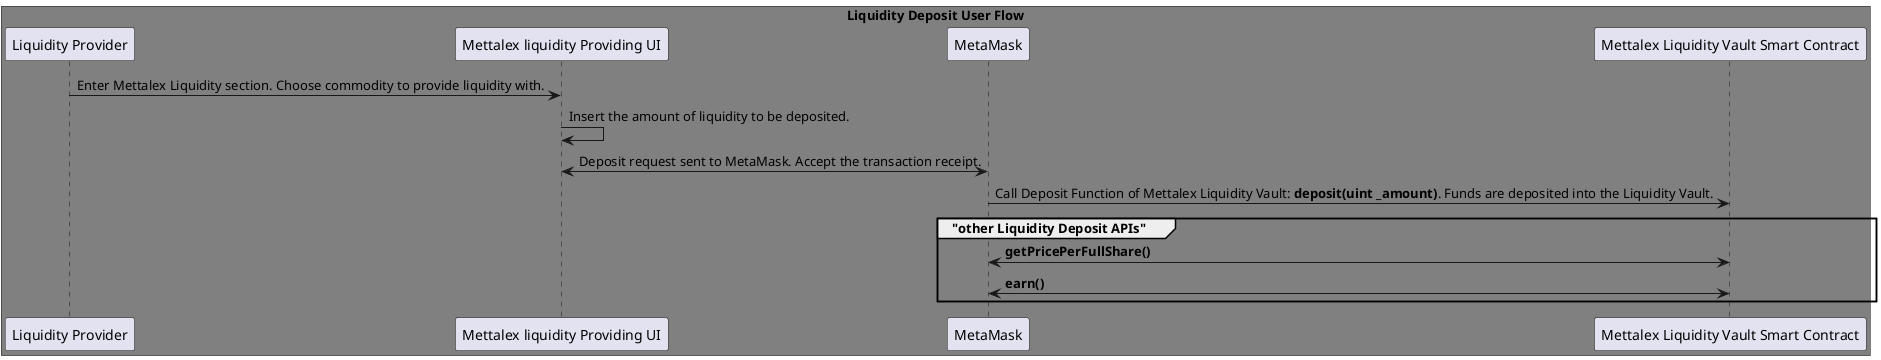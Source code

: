 @startuml

box "Liquidity Deposit User Flow" #grey
participant "Liquidity Provider" as LP
participant "Mettalex liquidity Providing UI" as LPUI
participant "MetaMask" as MM
participant "Mettalex Liquidity Vault Smart Contract" as LVSM

end box

LP -> LPUI: Enter Mettalex Liquidity section. Choose commodity to provide liquidity with.
LPUI -> LPUI: Insert the amount of liquidity to be deposited.
LPUI <-> MM: Deposit request sent to MetaMask. Accept the transaction receipt.
MM -> LVSM: Call Deposit Function of Mettalex Liquidity Vault: **deposit(uint _amount)**. Funds are deposited into the Liquidity Vault.

group "other Liquidity Deposit APIs"
MM <-> LVSM: **getPricePerFullShare()**
MM <-> LVSM: **earn()**

end group

@enduml